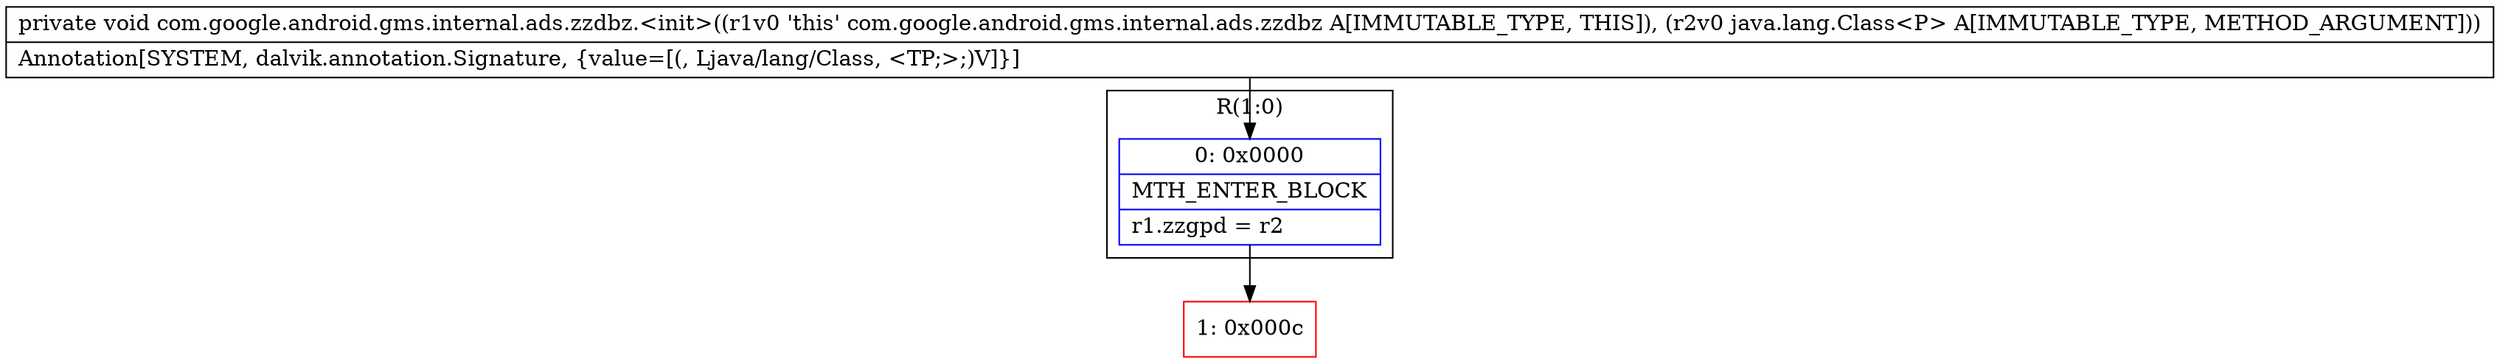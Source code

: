 digraph "CFG forcom.google.android.gms.internal.ads.zzdbz.\<init\>(Ljava\/lang\/Class;)V" {
subgraph cluster_Region_1844059624 {
label = "R(1:0)";
node [shape=record,color=blue];
Node_0 [shape=record,label="{0\:\ 0x0000|MTH_ENTER_BLOCK\l|r1.zzgpd = r2\l}"];
}
Node_1 [shape=record,color=red,label="{1\:\ 0x000c}"];
MethodNode[shape=record,label="{private void com.google.android.gms.internal.ads.zzdbz.\<init\>((r1v0 'this' com.google.android.gms.internal.ads.zzdbz A[IMMUTABLE_TYPE, THIS]), (r2v0 java.lang.Class\<P\> A[IMMUTABLE_TYPE, METHOD_ARGUMENT]))  | Annotation[SYSTEM, dalvik.annotation.Signature, \{value=[(, Ljava\/lang\/Class, \<TP;\>;)V]\}]\l}"];
MethodNode -> Node_0;
Node_0 -> Node_1;
}


